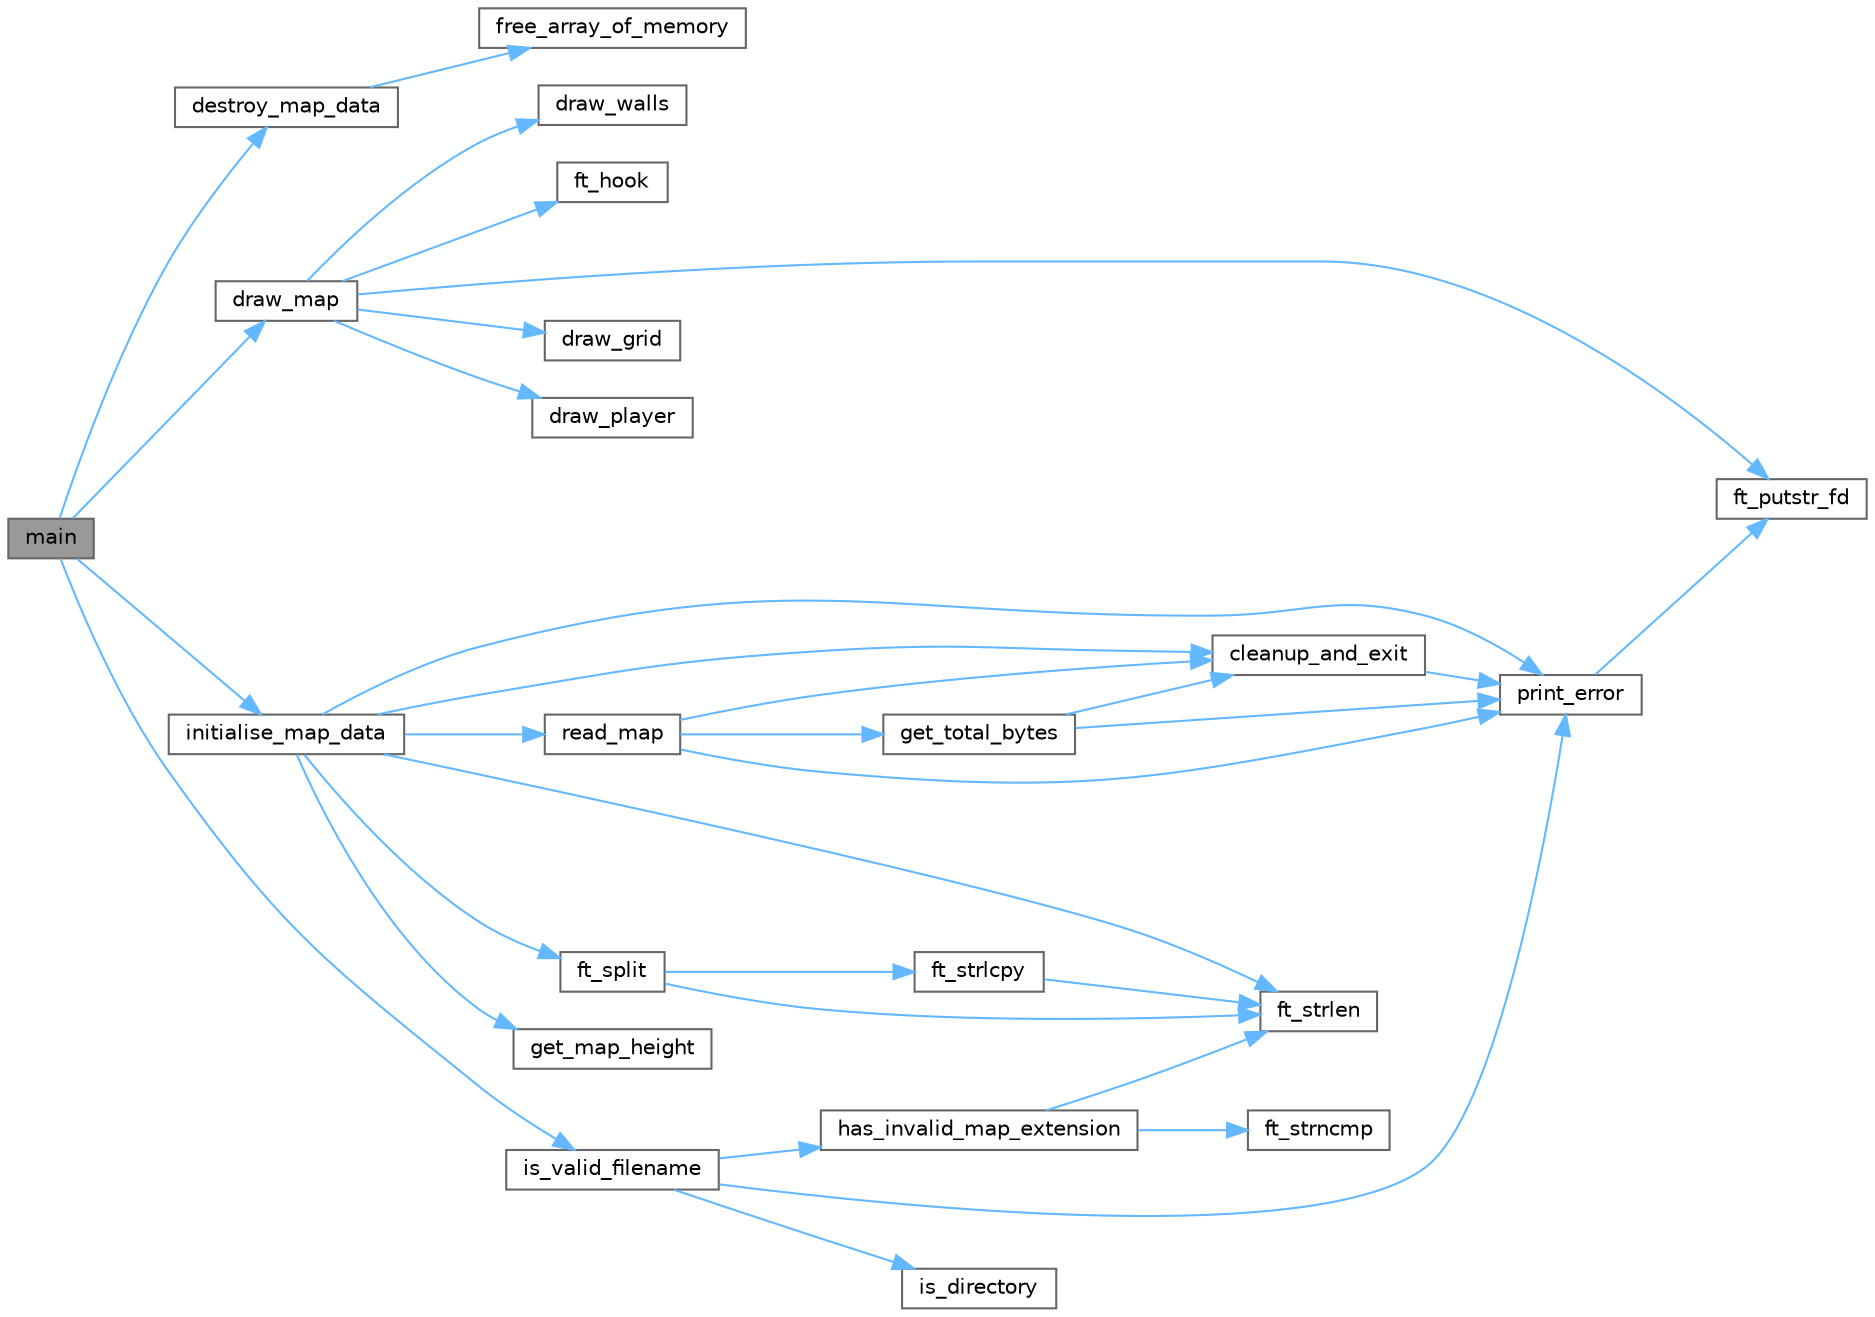 digraph "main"
{
 // INTERACTIVE_SVG=YES
 // LATEX_PDF_SIZE
  bgcolor="transparent";
  edge [fontname=Helvetica,fontsize=10,labelfontname=Helvetica,labelfontsize=10];
  node [fontname=Helvetica,fontsize=10,shape=box,height=0.2,width=0.4];
  rankdir="LR";
  Node1 [label="main",height=0.2,width=0.4,color="gray40", fillcolor="grey60", style="filled", fontcolor="black",tooltip=" "];
  Node1 -> Node2 [color="steelblue1",style="solid"];
  Node2 [label="destroy_map_data",height=0.2,width=0.4,color="grey40", fillcolor="white", style="filled",URL="$draw__map__utils_8c.html#ac0e0d1411c5e6e51f7bb4b854217d40c",tooltip="Destroys map data."];
  Node2 -> Node3 [color="steelblue1",style="solid"];
  Node3 [label="free_array_of_memory",height=0.2,width=0.4,color="grey40", fillcolor="white", style="filled",URL="$draw__map__utils_8c.html#a8034e3c8d12267f763e14f44c8da3d43",tooltip="Frees memory allocated for a string array."];
  Node1 -> Node4 [color="steelblue1",style="solid"];
  Node4 [label="draw_map",height=0.2,width=0.4,color="grey40", fillcolor="white", style="filled",URL="$draw__map_8c.html#a1dd6a7f325ca5e8aafa0fe462209b4bb",tooltip=" "];
  Node4 -> Node5 [color="steelblue1",style="solid"];
  Node5 [label="draw_grid",height=0.2,width=0.4,color="grey40", fillcolor="white", style="filled",URL="$draw__map_8c.html#a0784778679c1d1e56629e11ff8e33c16",tooltip=" "];
  Node4 -> Node6 [color="steelblue1",style="solid"];
  Node6 [label="draw_player",height=0.2,width=0.4,color="grey40", fillcolor="white", style="filled",URL="$draw__map_8c.html#a4870a2eab5a5ceb34b6085f67f1e2998",tooltip=" "];
  Node4 -> Node7 [color="steelblue1",style="solid"];
  Node7 [label="draw_walls",height=0.2,width=0.4,color="grey40", fillcolor="white", style="filled",URL="$draw__map_8c.html#a130aac34cf392c1b07ed012b30469991",tooltip=" "];
  Node4 -> Node8 [color="steelblue1",style="solid"];
  Node8 [label="ft_hook",height=0.2,width=0.4,color="grey40", fillcolor="white", style="filled",URL="$draw__map_8c.html#a4b7144f73d9e8c25ca55c890584b5c0e",tooltip=" "];
  Node4 -> Node9 [color="steelblue1",style="solid"];
  Node9 [label="ft_putstr_fd",height=0.2,width=0.4,color="grey40", fillcolor="white", style="filled",URL="$ft__putstring__fd_8c.html#acefce9ac519f8f8b7d3fde33dbafe469",tooltip=" "];
  Node1 -> Node10 [color="steelblue1",style="solid"];
  Node10 [label="initialise_map_data",height=0.2,width=0.4,color="grey40", fillcolor="white", style="filled",URL="$draw__map__utils_8c.html#a5fa910f318c64f5de1f230726dfe8540",tooltip="Initializes map data."];
  Node10 -> Node11 [color="steelblue1",style="solid"];
  Node11 [label="cleanup_and_exit",height=0.2,width=0.4,color="grey40", fillcolor="white", style="filled",URL="$error__handling_8c.html#ad12f49185b9cfb483605a617c9484f25",tooltip="Frees any allocated memory and exits the program with the given error number."];
  Node11 -> Node12 [color="steelblue1",style="solid"];
  Node12 [label="print_error",height=0.2,width=0.4,color="grey40", fillcolor="white", style="filled",URL="$error__handling_8c.html#a968801b6df4daa98b46851157bfbacab",tooltip="Prints an error message to the standard error output and exits with the function parameter passed err..."];
  Node12 -> Node9 [color="steelblue1",style="solid"];
  Node10 -> Node13 [color="steelblue1",style="solid"];
  Node13 [label="ft_split",height=0.2,width=0.4,color="grey40", fillcolor="white", style="filled",URL="$ft__split_8c.html#aa65c9de65051c8c589286cf133c4a1f4",tooltip="Splits a string into an array of strings based on a given delimiter."];
  Node13 -> Node14 [color="steelblue1",style="solid"];
  Node14 [label="ft_strlcpy",height=0.2,width=0.4,color="grey40", fillcolor="white", style="filled",URL="$ft__strlcpy_8c.html#a12f759eb9793cf306fede66d0b7de0fc",tooltip="Copy a string to a destination buffer with a specified maximum size."];
  Node14 -> Node15 [color="steelblue1",style="solid"];
  Node15 [label="ft_strlen",height=0.2,width=0.4,color="grey40", fillcolor="white", style="filled",URL="$ft__strlen_8c.html#a828402378653640f545a4be2e00e92f9",tooltip="Calculates the length of a string."];
  Node13 -> Node15 [color="steelblue1",style="solid"];
  Node10 -> Node15 [color="steelblue1",style="solid"];
  Node10 -> Node16 [color="steelblue1",style="solid"];
  Node16 [label="get_map_height",height=0.2,width=0.4,color="grey40", fillcolor="white", style="filled",URL="$draw__map__utils_8c.html#a8b69eb84595662299e24d7bf079c1709",tooltip="Gets the height of a map."];
  Node10 -> Node12 [color="steelblue1",style="solid"];
  Node10 -> Node17 [color="steelblue1",style="solid"];
  Node17 [label="read_map",height=0.2,width=0.4,color="grey40", fillcolor="white", style="filled",URL="$read__map_8c.html#a953ff0338bfa5e5863fc98056025e303",tooltip="Reads the contents of the file with the given name into a dynamically allocated buffer."];
  Node17 -> Node11 [color="steelblue1",style="solid"];
  Node17 -> Node18 [color="steelblue1",style="solid"];
  Node18 [label="get_total_bytes",height=0.2,width=0.4,color="grey40", fillcolor="white", style="filled",URL="$read__map_8c.html#a973f5273453bacdf37c27ef24bdd540d",tooltip="Returns the total number of bytes in the file with the given filename."];
  Node18 -> Node11 [color="steelblue1",style="solid"];
  Node18 -> Node12 [color="steelblue1",style="solid"];
  Node17 -> Node12 [color="steelblue1",style="solid"];
  Node1 -> Node19 [color="steelblue1",style="solid"];
  Node19 [label="is_valid_filename",height=0.2,width=0.4,color="grey40", fillcolor="white", style="filled",URL="$error__handling_8c.html#a28722e35659ad0e59ef9d1f1c09e23f1",tooltip="Checks if the given filename is valid."];
  Node19 -> Node20 [color="steelblue1",style="solid"];
  Node20 [label="has_invalid_map_extension",height=0.2,width=0.4,color="grey40", fillcolor="white", style="filled",URL="$error__handling_8c.html#ae82ab44de3b7db5df0474efb78347c37",tooltip="Checks if the given filename has a valid extension."];
  Node20 -> Node15 [color="steelblue1",style="solid"];
  Node20 -> Node21 [color="steelblue1",style="solid"];
  Node21 [label="ft_strncmp",height=0.2,width=0.4,color="grey40", fillcolor="white", style="filled",URL="$ft__strncmp_8c.html#a9d2fe792187aa4ed08e5864fb2c4d6dc",tooltip="Compare the first n bytes of two strings."];
  Node19 -> Node22 [color="steelblue1",style="solid"];
  Node22 [label="is_directory",height=0.2,width=0.4,color="grey40", fillcolor="white", style="filled",URL="$error__handling_8c.html#a708cb4d96afdb85180287f9fe26a9076",tooltip=" "];
  Node19 -> Node12 [color="steelblue1",style="solid"];
}

